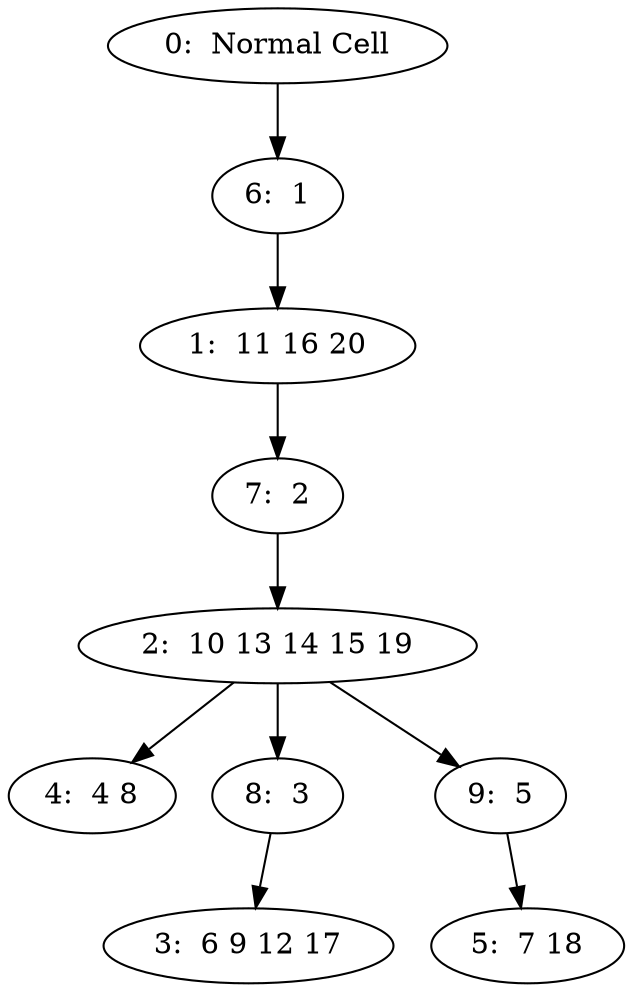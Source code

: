 digraph mytree {
"0:  Normal Cell" -> "6:  1";
"1:  11 16 20" -> "7:  2";
"2:  10 13 14 15 19" -> "4:  4 8";
"2:  10 13 14 15 19" -> "8:  3";
"2:  10 13 14 15 19" -> "9:  5";
"3:  6 9 12 17";
"4:  4 8";
"5:  7 18";
"6:  1" -> "1:  11 16 20";
"7:  2" -> "2:  10 13 14 15 19";
"8:  3" -> "3:  6 9 12 17";
"9:  5" -> "5:  7 18";
}
